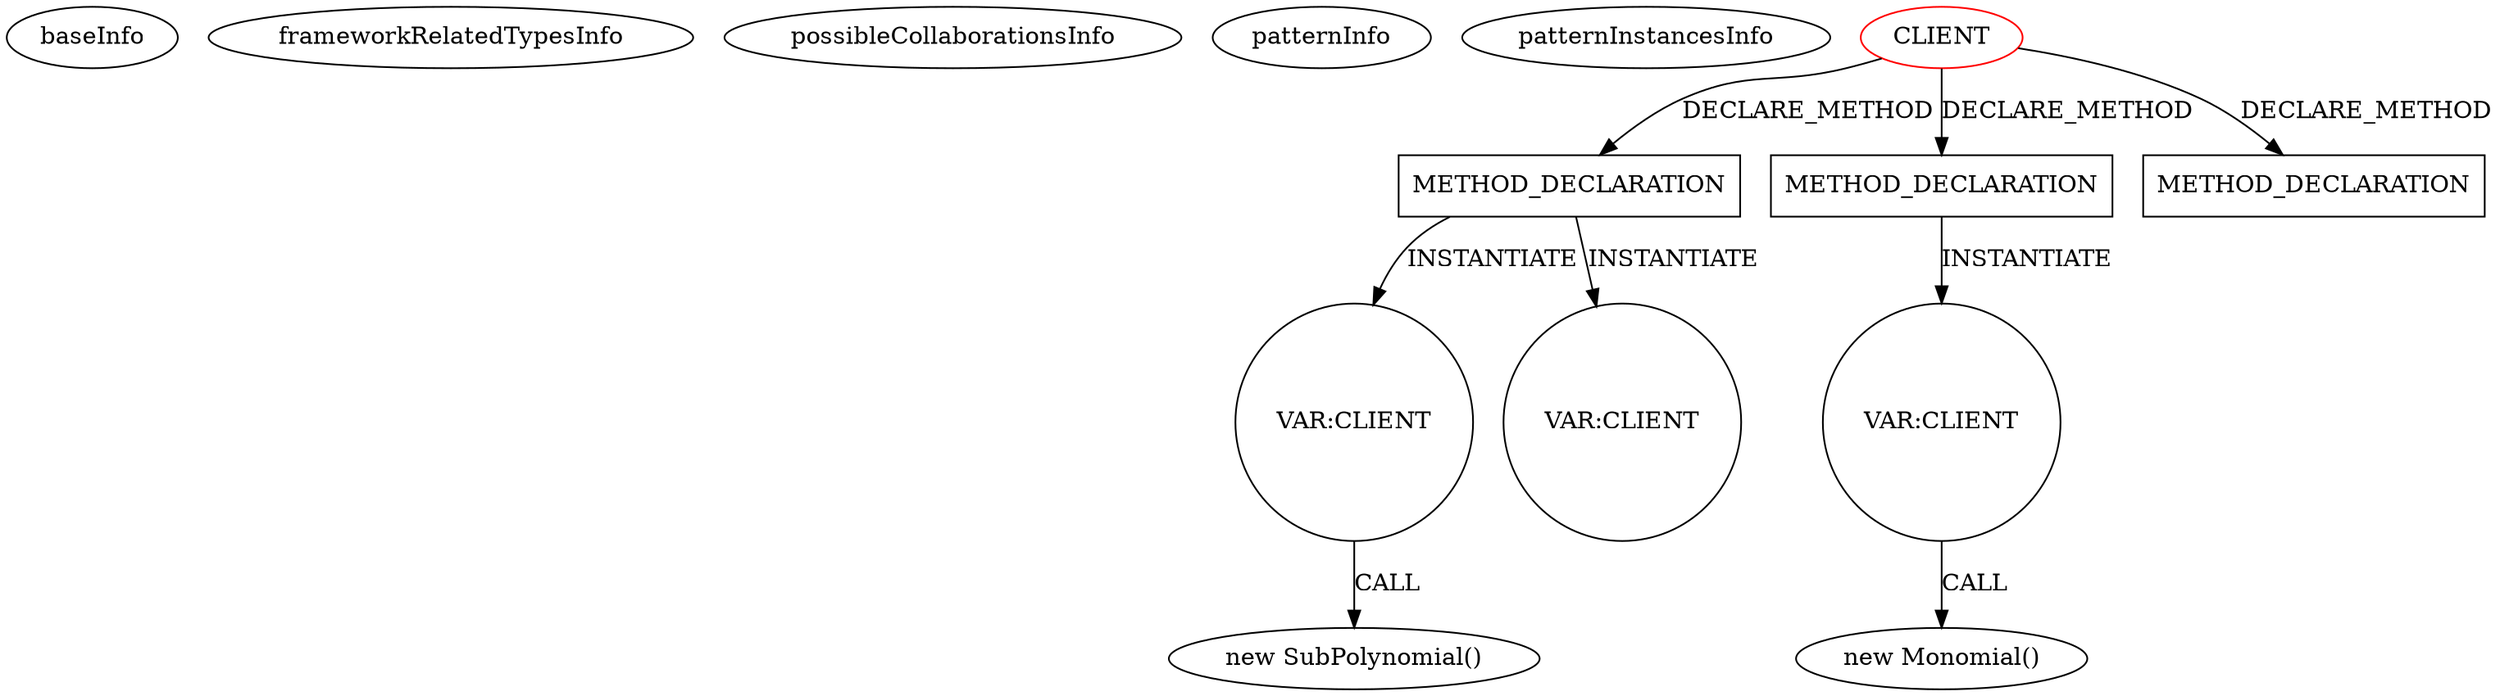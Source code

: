 digraph {
baseInfo[graphId=1807,category="pattern",isAnonymous=false,possibleRelation=false]
frameworkRelatedTypesInfo[]
possibleCollaborationsInfo[]
patternInfo[frequency=2.0,patternRootClient=0]
patternInstancesInfo[0="luxferrari-AlgebrApp~/luxferrari-AlgebrApp/AlgebrApp-master/AlgebrApp/src/org/luxferrari/algebrapp/client/AlgebrApp.java~AlgebrApp~3667",1="luxferrari-AlgebrApp~/luxferrari-AlgebrApp/AlgebrApp-master/AlgebrApp/src/org/luxferrari/algebrapp/client/Polynomial.java~Polynomial~3666"]
256[label="new SubPolynomial()",vertexType="CONSTRUCTOR_CALL",isFrameworkType=false]
257[label="VAR:CLIENT",vertexType="VARIABLE_EXPRESION",isFrameworkType=false,shape=circle]
235[label="METHOD_DECLARATION",vertexType="CLIENT_METHOD_DECLARATION",isFrameworkType=false,shape=box]
0[label="CLIENT",vertexType="ROOT_CLIENT_CLASS_DECLARATION",isFrameworkType=false,color=red]
312[label="METHOD_DECLARATION",vertexType="CLIENT_METHOD_DECLARATION",isFrameworkType=false,shape=box]
320[label="VAR:CLIENT",vertexType="VARIABLE_EXPRESION",isFrameworkType=false,shape=circle]
319[label="new Monomial()",vertexType="CONSTRUCTOR_CALL",isFrameworkType=false]
366[label="METHOD_DECLARATION",vertexType="CLIENT_METHOD_DECLARATION",isFrameworkType=false,shape=box]
278[label="VAR:CLIENT",vertexType="VARIABLE_EXPRESION",isFrameworkType=false,shape=circle]
257->256[label="CALL"]
235->278[label="INSTANTIATE"]
0->312[label="DECLARE_METHOD"]
312->320[label="INSTANTIATE"]
0->235[label="DECLARE_METHOD"]
320->319[label="CALL"]
0->366[label="DECLARE_METHOD"]
235->257[label="INSTANTIATE"]
}
